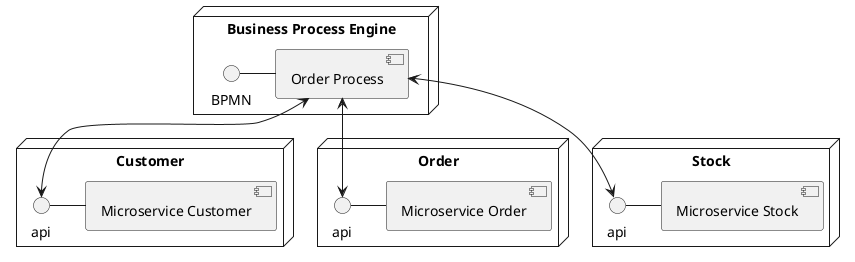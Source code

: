 @startuml
 
    node "Business Process Engine" {
        () "BPMN" as api_z 
        [Order Process] as sz
        api_z - sz
    }

    node "Customer" {
        () "api" as api_c
        api_c - [Microservice Customer]
    }

   
    node "Order" {
        () "api" as api_o
        api_o - [Microservice Order]
    }

   
    node "Stock" {
        () "api" as api_s
        api_s - [Microservice Stock]
    }

    sz <--> [api_c]
    sz <--> [api_o]
    sz <--> [api_s]
   @enduml
